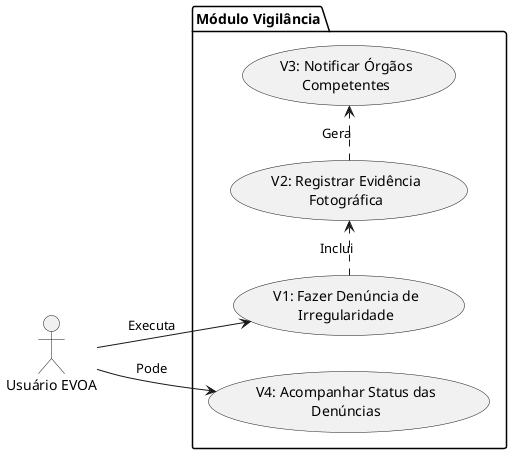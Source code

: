@startuml casos_uso

left to right direction

actor "Usuário EVOA" as usuario

package "Módulo Vigilância" as vigilancia {
  usecase "V1: Fazer Denúncia de\nIrregularidade" as UC4
  usecase "V2: Registrar Evidência\nFotográfica" as UC5
  usecase "V3: Notificar Órgãos\nCompetentes" as UC6
  usecase "V4: Acompanhar Status das\nDenúncias" as UC7
}

usuario --> UC4: Executa
usuario --> UC7: Pode

UC5 .> UC6: Gera
UC4 .> UC5 : Inclui
